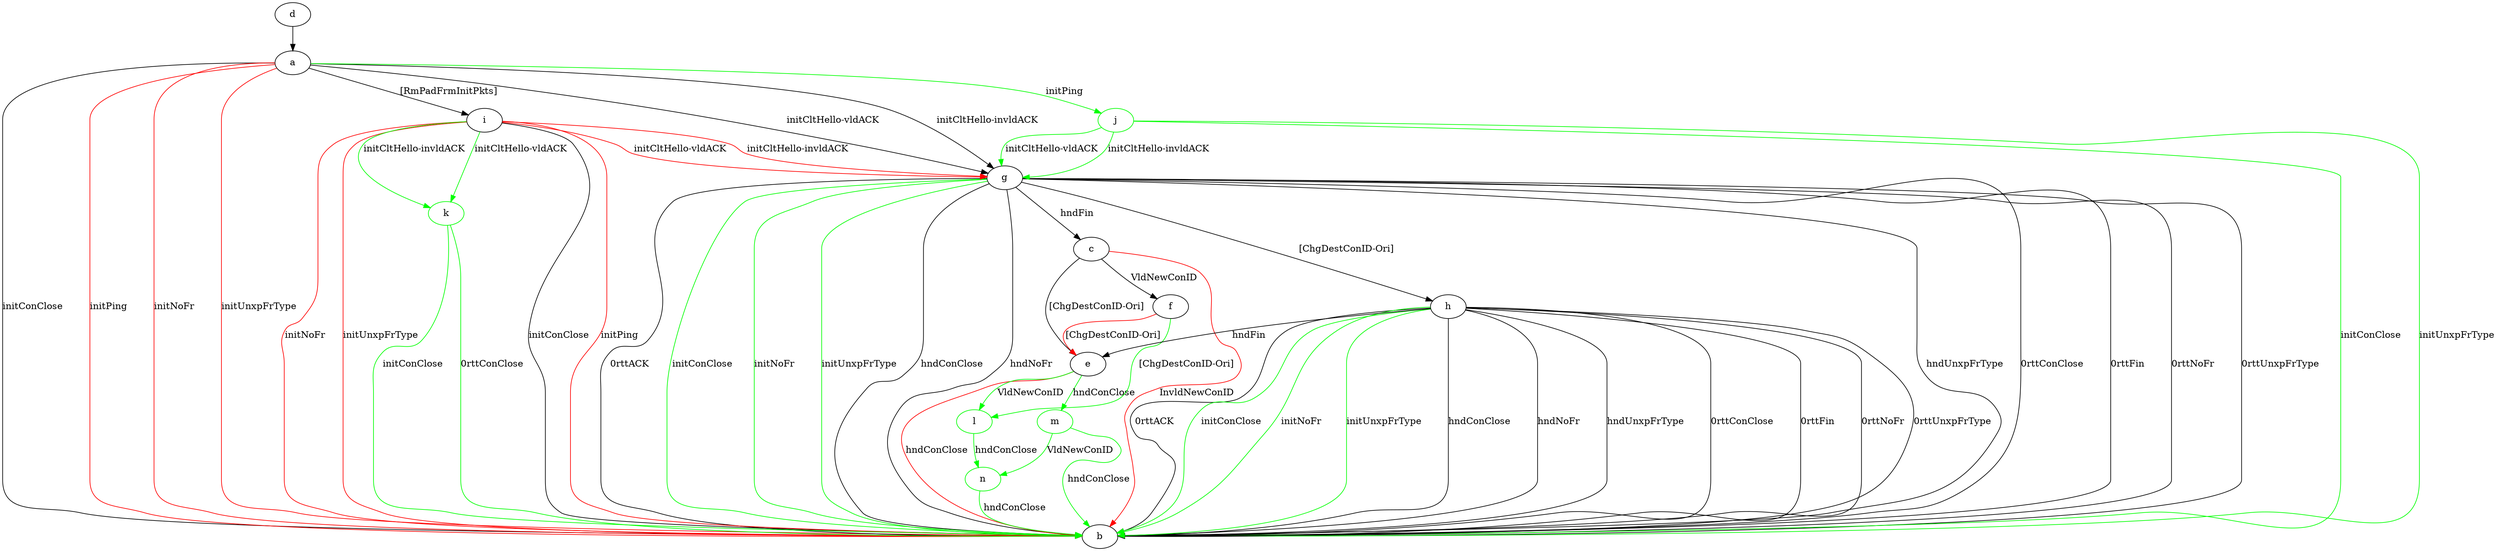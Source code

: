 digraph "" {
	a -> b	[key=0,
		label="initConClose "];
	a -> b	[key=1,
		color=red,
		label="initPing "];
	a -> b	[key=2,
		color=red,
		label="initNoFr "];
	a -> b	[key=3,
		color=red,
		label="initUnxpFrType "];
	a -> g	[key=0,
		label="initCltHello-vldACK "];
	a -> g	[key=1,
		label="initCltHello-invldACK "];
	a -> i	[key=0,
		label="[RmPadFrmInitPkts] "];
	j	[color=green];
	a -> j	[key=0,
		color=green,
		label="initPing "];
	c -> b	[key=0,
		color=red,
		label="InvldNewConID "];
	c -> e	[key=0,
		label="[ChgDestConID-Ori] "];
	c -> f	[key=0,
		label="VldNewConID "];
	d -> a	[key=0];
	e -> b	[key=0,
		color=red,
		label="hndConClose "];
	l	[color=green];
	e -> l	[key=0,
		color=green,
		label="VldNewConID "];
	m	[color=green];
	e -> m	[key=0,
		color=green,
		label="hndConClose "];
	f -> e	[key=0,
		color=red,
		label="[ChgDestConID-Ori] "];
	f -> l	[key=0,
		color=green,
		label="[ChgDestConID-Ori] "];
	g -> b	[key=0,
		label="hndConClose "];
	g -> b	[key=1,
		label="hndNoFr "];
	g -> b	[key=2,
		label="hndUnxpFrType "];
	g -> b	[key=3,
		label="0rttConClose "];
	g -> b	[key=4,
		label="0rttFin "];
	g -> b	[key=5,
		label="0rttNoFr "];
	g -> b	[key=6,
		label="0rttUnxpFrType "];
	g -> b	[key=7,
		label="0rttACK "];
	g -> b	[key=8,
		color=green,
		label="initConClose "];
	g -> b	[key=9,
		color=green,
		label="initNoFr "];
	g -> b	[key=10,
		color=green,
		label="initUnxpFrType "];
	g -> c	[key=0,
		label="hndFin "];
	g -> h	[key=0,
		label="[ChgDestConID-Ori] "];
	h -> b	[key=0,
		label="hndConClose "];
	h -> b	[key=1,
		label="hndNoFr "];
	h -> b	[key=2,
		label="hndUnxpFrType "];
	h -> b	[key=3,
		label="0rttConClose "];
	h -> b	[key=4,
		label="0rttFin "];
	h -> b	[key=5,
		label="0rttNoFr "];
	h -> b	[key=6,
		label="0rttUnxpFrType "];
	h -> b	[key=7,
		label="0rttACK "];
	h -> b	[key=8,
		color=green,
		label="initConClose "];
	h -> b	[key=9,
		color=green,
		label="initNoFr "];
	h -> b	[key=10,
		color=green,
		label="initUnxpFrType "];
	h -> e	[key=0,
		label="hndFin "];
	i -> b	[key=0,
		label="initConClose "];
	i -> b	[key=1,
		color=red,
		label="initPing "];
	i -> b	[key=2,
		color=red,
		label="initNoFr "];
	i -> b	[key=3,
		color=red,
		label="initUnxpFrType "];
	i -> g	[key=0,
		color=red,
		label="initCltHello-vldACK "];
	i -> g	[key=1,
		color=red,
		label="initCltHello-invldACK "];
	k	[color=green];
	i -> k	[key=0,
		color=green,
		label="initCltHello-vldACK "];
	i -> k	[key=1,
		color=green,
		label="initCltHello-invldACK "];
	j -> b	[key=0,
		color=green,
		label="initConClose "];
	j -> b	[key=1,
		color=green,
		label="initUnxpFrType "];
	j -> g	[key=0,
		color=green,
		label="initCltHello-vldACK "];
	j -> g	[key=1,
		color=green,
		label="initCltHello-invldACK "];
	k -> b	[key=0,
		color=green,
		label="initConClose "];
	k -> b	[key=1,
		color=green,
		label="0rttConClose "];
	n	[color=green];
	l -> n	[key=0,
		color=green,
		label="hndConClose "];
	m -> b	[key=0,
		color=green,
		label="hndConClose "];
	m -> n	[key=0,
		color=green,
		label="VldNewConID "];
	n -> b	[key=0,
		color=green,
		label="hndConClose "];
}
